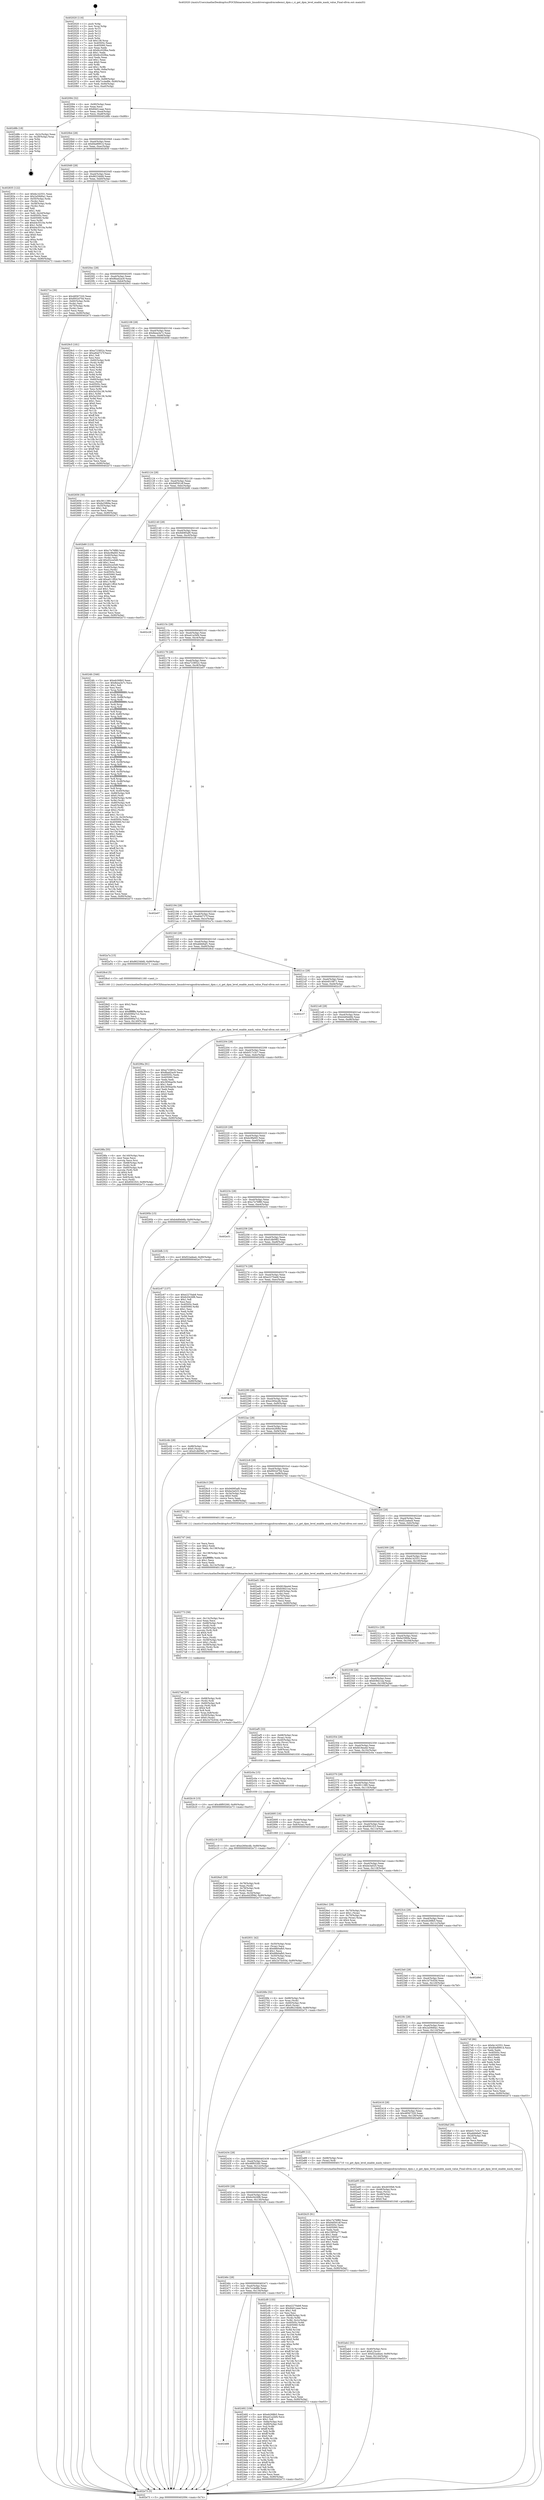digraph "0x402020" {
  label = "0x402020 (/mnt/c/Users/mathe/Desktop/tcc/POCII/binaries/extr_linuxdriversgpudrmradeonci_dpm.c_ci_get_dpm_level_enable_mask_value_Final-ollvm.out::main(0))"
  labelloc = "t"
  node[shape=record]

  Entry [label="",width=0.3,height=0.3,shape=circle,fillcolor=black,style=filled]
  "0x402094" [label="{
     0x402094 [32]\l
     | [instrs]\l
     &nbsp;&nbsp;0x402094 \<+6\>: mov -0x90(%rbp),%eax\l
     &nbsp;&nbsp;0x40209a \<+2\>: mov %eax,%ecx\l
     &nbsp;&nbsp;0x40209c \<+6\>: sub $0x84d1caae,%ecx\l
     &nbsp;&nbsp;0x4020a2 \<+6\>: mov %eax,-0xa4(%rbp)\l
     &nbsp;&nbsp;0x4020a8 \<+6\>: mov %ecx,-0xa8(%rbp)\l
     &nbsp;&nbsp;0x4020ae \<+6\>: je 0000000000402d8b \<main+0xd6b\>\l
  }"]
  "0x402d8b" [label="{
     0x402d8b [18]\l
     | [instrs]\l
     &nbsp;&nbsp;0x402d8b \<+3\>: mov -0x2c(%rbp),%eax\l
     &nbsp;&nbsp;0x402d8e \<+4\>: lea -0x28(%rbp),%rsp\l
     &nbsp;&nbsp;0x402d92 \<+1\>: pop %rbx\l
     &nbsp;&nbsp;0x402d93 \<+2\>: pop %r12\l
     &nbsp;&nbsp;0x402d95 \<+2\>: pop %r13\l
     &nbsp;&nbsp;0x402d97 \<+2\>: pop %r14\l
     &nbsp;&nbsp;0x402d99 \<+2\>: pop %r15\l
     &nbsp;&nbsp;0x402d9b \<+1\>: pop %rbp\l
     &nbsp;&nbsp;0x402d9c \<+1\>: ret\l
  }"]
  "0x4020b4" [label="{
     0x4020b4 [28]\l
     | [instrs]\l
     &nbsp;&nbsp;0x4020b4 \<+5\>: jmp 00000000004020b9 \<main+0x99\>\l
     &nbsp;&nbsp;0x4020b9 \<+6\>: mov -0xa4(%rbp),%eax\l
     &nbsp;&nbsp;0x4020bf \<+5\>: sub $0x84e89914,%eax\l
     &nbsp;&nbsp;0x4020c4 \<+6\>: mov %eax,-0xac(%rbp)\l
     &nbsp;&nbsp;0x4020ca \<+6\>: je 0000000000402835 \<main+0x815\>\l
  }"]
  Exit [label="",width=0.3,height=0.3,shape=circle,fillcolor=black,style=filled,peripheries=2]
  "0x402835" [label="{
     0x402835 [122]\l
     | [instrs]\l
     &nbsp;&nbsp;0x402835 \<+5\>: mov $0xfa142551,%eax\l
     &nbsp;&nbsp;0x40283a \<+5\>: mov $0x2a59d0a1,%ecx\l
     &nbsp;&nbsp;0x40283f \<+4\>: mov -0x50(%rbp),%rdx\l
     &nbsp;&nbsp;0x402843 \<+2\>: mov (%rdx),%esi\l
     &nbsp;&nbsp;0x402845 \<+4\>: mov -0x58(%rbp),%rdx\l
     &nbsp;&nbsp;0x402849 \<+2\>: cmp (%rdx),%esi\l
     &nbsp;&nbsp;0x40284b \<+4\>: setl %dil\l
     &nbsp;&nbsp;0x40284f \<+4\>: and $0x1,%dil\l
     &nbsp;&nbsp;0x402853 \<+4\>: mov %dil,-0x2d(%rbp)\l
     &nbsp;&nbsp;0x402857 \<+7\>: mov 0x40505c,%esi\l
     &nbsp;&nbsp;0x40285e \<+8\>: mov 0x405060,%r8d\l
     &nbsp;&nbsp;0x402866 \<+3\>: mov %esi,%r9d\l
     &nbsp;&nbsp;0x402869 \<+7\>: add $0xb4c5510a,%r9d\l
     &nbsp;&nbsp;0x402870 \<+4\>: sub $0x1,%r9d\l
     &nbsp;&nbsp;0x402874 \<+7\>: sub $0xb4c5510a,%r9d\l
     &nbsp;&nbsp;0x40287b \<+4\>: imul %r9d,%esi\l
     &nbsp;&nbsp;0x40287f \<+3\>: and $0x1,%esi\l
     &nbsp;&nbsp;0x402882 \<+3\>: cmp $0x0,%esi\l
     &nbsp;&nbsp;0x402885 \<+4\>: sete %dil\l
     &nbsp;&nbsp;0x402889 \<+4\>: cmp $0xa,%r8d\l
     &nbsp;&nbsp;0x40288d \<+4\>: setl %r10b\l
     &nbsp;&nbsp;0x402891 \<+3\>: mov %dil,%r11b\l
     &nbsp;&nbsp;0x402894 \<+3\>: and %r10b,%r11b\l
     &nbsp;&nbsp;0x402897 \<+3\>: xor %r10b,%dil\l
     &nbsp;&nbsp;0x40289a \<+3\>: or %dil,%r11b\l
     &nbsp;&nbsp;0x40289d \<+4\>: test $0x1,%r11b\l
     &nbsp;&nbsp;0x4028a1 \<+3\>: cmovne %ecx,%eax\l
     &nbsp;&nbsp;0x4028a4 \<+6\>: mov %eax,-0x90(%rbp)\l
     &nbsp;&nbsp;0x4028aa \<+5\>: jmp 0000000000402e73 \<main+0xe53\>\l
  }"]
  "0x4020d0" [label="{
     0x4020d0 [28]\l
     | [instrs]\l
     &nbsp;&nbsp;0x4020d0 \<+5\>: jmp 00000000004020d5 \<main+0xb5\>\l
     &nbsp;&nbsp;0x4020d5 \<+6\>: mov -0xa4(%rbp),%eax\l
     &nbsp;&nbsp;0x4020db \<+5\>: sub $0x86234bfd,%eax\l
     &nbsp;&nbsp;0x4020e0 \<+6\>: mov %eax,-0xb0(%rbp)\l
     &nbsp;&nbsp;0x4020e6 \<+6\>: je 000000000040271e \<main+0x6fe\>\l
  }"]
  "0x402c19" [label="{
     0x402c19 [15]\l
     | [instrs]\l
     &nbsp;&nbsp;0x402c19 \<+10\>: movl $0xe260ecdb,-0x90(%rbp)\l
     &nbsp;&nbsp;0x402c23 \<+5\>: jmp 0000000000402e73 \<main+0xe53\>\l
  }"]
  "0x40271e" [label="{
     0x40271e [36]\l
     | [instrs]\l
     &nbsp;&nbsp;0x40271e \<+5\>: mov $0x48567320,%eax\l
     &nbsp;&nbsp;0x402723 \<+5\>: mov $0xf002d70d,%ecx\l
     &nbsp;&nbsp;0x402728 \<+4\>: mov -0x60(%rbp),%rdx\l
     &nbsp;&nbsp;0x40272c \<+2\>: mov (%rdx),%esi\l
     &nbsp;&nbsp;0x40272e \<+4\>: mov -0x70(%rbp),%rdx\l
     &nbsp;&nbsp;0x402732 \<+2\>: cmp (%rdx),%esi\l
     &nbsp;&nbsp;0x402734 \<+3\>: cmovl %ecx,%eax\l
     &nbsp;&nbsp;0x402737 \<+6\>: mov %eax,-0x90(%rbp)\l
     &nbsp;&nbsp;0x40273d \<+5\>: jmp 0000000000402e73 \<main+0xe53\>\l
  }"]
  "0x4020ec" [label="{
     0x4020ec [28]\l
     | [instrs]\l
     &nbsp;&nbsp;0x4020ec \<+5\>: jmp 00000000004020f1 \<main+0xd1\>\l
     &nbsp;&nbsp;0x4020f1 \<+6\>: mov -0xa4(%rbp),%eax\l
     &nbsp;&nbsp;0x4020f7 \<+5\>: sub $0x8bad2ac9,%eax\l
     &nbsp;&nbsp;0x4020fc \<+6\>: mov %eax,-0xb4(%rbp)\l
     &nbsp;&nbsp;0x402102 \<+6\>: je 00000000004029c5 \<main+0x9a5\>\l
  }"]
  "0x402b16" [label="{
     0x402b16 [15]\l
     | [instrs]\l
     &nbsp;&nbsp;0x402b16 \<+10\>: movl $0x48f93260,-0x90(%rbp)\l
     &nbsp;&nbsp;0x402b20 \<+5\>: jmp 0000000000402e73 \<main+0xe53\>\l
  }"]
  "0x4029c5" [label="{
     0x4029c5 [181]\l
     | [instrs]\l
     &nbsp;&nbsp;0x4029c5 \<+5\>: mov $0xa723852c,%eax\l
     &nbsp;&nbsp;0x4029ca \<+5\>: mov $0xa84d727f,%ecx\l
     &nbsp;&nbsp;0x4029cf \<+2\>: mov $0x1,%dl\l
     &nbsp;&nbsp;0x4029d1 \<+2\>: xor %esi,%esi\l
     &nbsp;&nbsp;0x4029d3 \<+4\>: mov -0x60(%rbp),%rdi\l
     &nbsp;&nbsp;0x4029d7 \<+3\>: mov (%rdi),%r8d\l
     &nbsp;&nbsp;0x4029da \<+3\>: mov %esi,%r9d\l
     &nbsp;&nbsp;0x4029dd \<+3\>: sub %r8d,%r9d\l
     &nbsp;&nbsp;0x4029e0 \<+3\>: mov %esi,%r8d\l
     &nbsp;&nbsp;0x4029e3 \<+4\>: sub $0x1,%r8d\l
     &nbsp;&nbsp;0x4029e7 \<+3\>: add %r8d,%r9d\l
     &nbsp;&nbsp;0x4029ea \<+3\>: sub %r9d,%esi\l
     &nbsp;&nbsp;0x4029ed \<+4\>: mov -0x60(%rbp),%rdi\l
     &nbsp;&nbsp;0x4029f1 \<+2\>: mov %esi,(%rdi)\l
     &nbsp;&nbsp;0x4029f3 \<+7\>: mov 0x40505c,%esi\l
     &nbsp;&nbsp;0x4029fa \<+8\>: mov 0x405060,%r8d\l
     &nbsp;&nbsp;0x402a02 \<+3\>: mov %esi,%r9d\l
     &nbsp;&nbsp;0x402a05 \<+7\>: sub $0x5a32b136,%r9d\l
     &nbsp;&nbsp;0x402a0c \<+4\>: sub $0x1,%r9d\l
     &nbsp;&nbsp;0x402a10 \<+7\>: add $0x5a32b136,%r9d\l
     &nbsp;&nbsp;0x402a17 \<+4\>: imul %r9d,%esi\l
     &nbsp;&nbsp;0x402a1b \<+3\>: and $0x1,%esi\l
     &nbsp;&nbsp;0x402a1e \<+3\>: cmp $0x0,%esi\l
     &nbsp;&nbsp;0x402a21 \<+4\>: sete %r10b\l
     &nbsp;&nbsp;0x402a25 \<+4\>: cmp $0xa,%r8d\l
     &nbsp;&nbsp;0x402a29 \<+4\>: setl %r11b\l
     &nbsp;&nbsp;0x402a2d \<+3\>: mov %r10b,%bl\l
     &nbsp;&nbsp;0x402a30 \<+3\>: xor $0xff,%bl\l
     &nbsp;&nbsp;0x402a33 \<+3\>: mov %r11b,%r14b\l
     &nbsp;&nbsp;0x402a36 \<+4\>: xor $0xff,%r14b\l
     &nbsp;&nbsp;0x402a3a \<+3\>: xor $0x0,%dl\l
     &nbsp;&nbsp;0x402a3d \<+3\>: mov %bl,%r15b\l
     &nbsp;&nbsp;0x402a40 \<+4\>: and $0x0,%r15b\l
     &nbsp;&nbsp;0x402a44 \<+3\>: and %dl,%r10b\l
     &nbsp;&nbsp;0x402a47 \<+3\>: mov %r14b,%r12b\l
     &nbsp;&nbsp;0x402a4a \<+4\>: and $0x0,%r12b\l
     &nbsp;&nbsp;0x402a4e \<+3\>: and %dl,%r11b\l
     &nbsp;&nbsp;0x402a51 \<+3\>: or %r10b,%r15b\l
     &nbsp;&nbsp;0x402a54 \<+3\>: or %r11b,%r12b\l
     &nbsp;&nbsp;0x402a57 \<+3\>: xor %r12b,%r15b\l
     &nbsp;&nbsp;0x402a5a \<+3\>: or %r14b,%bl\l
     &nbsp;&nbsp;0x402a5d \<+3\>: xor $0xff,%bl\l
     &nbsp;&nbsp;0x402a60 \<+3\>: or $0x0,%dl\l
     &nbsp;&nbsp;0x402a63 \<+2\>: and %dl,%bl\l
     &nbsp;&nbsp;0x402a65 \<+3\>: or %bl,%r15b\l
     &nbsp;&nbsp;0x402a68 \<+4\>: test $0x1,%r15b\l
     &nbsp;&nbsp;0x402a6c \<+3\>: cmovne %ecx,%eax\l
     &nbsp;&nbsp;0x402a6f \<+6\>: mov %eax,-0x90(%rbp)\l
     &nbsp;&nbsp;0x402a75 \<+5\>: jmp 0000000000402e73 \<main+0xe53\>\l
  }"]
  "0x402108" [label="{
     0x402108 [28]\l
     | [instrs]\l
     &nbsp;&nbsp;0x402108 \<+5\>: jmp 000000000040210d \<main+0xed\>\l
     &nbsp;&nbsp;0x40210d \<+6\>: mov -0xa4(%rbp),%eax\l
     &nbsp;&nbsp;0x402113 \<+5\>: sub $0x8eea3e7c,%eax\l
     &nbsp;&nbsp;0x402118 \<+6\>: mov %eax,-0xb8(%rbp)\l
     &nbsp;&nbsp;0x40211e \<+6\>: je 0000000000402656 \<main+0x636\>\l
  }"]
  "0x402ab2" [label="{
     0x402ab2 [31]\l
     | [instrs]\l
     &nbsp;&nbsp;0x402ab2 \<+4\>: mov -0x40(%rbp),%rcx\l
     &nbsp;&nbsp;0x402ab6 \<+6\>: movl $0x0,(%rcx)\l
     &nbsp;&nbsp;0x402abc \<+10\>: movl $0xf22adea4,-0x90(%rbp)\l
     &nbsp;&nbsp;0x402ac6 \<+6\>: mov %eax,-0x144(%rbp)\l
     &nbsp;&nbsp;0x402acc \<+5\>: jmp 0000000000402e73 \<main+0xe53\>\l
  }"]
  "0x402656" [label="{
     0x402656 [30]\l
     | [instrs]\l
     &nbsp;&nbsp;0x402656 \<+5\>: mov $0x3911380,%eax\l
     &nbsp;&nbsp;0x40265b \<+5\>: mov $0xfa25f69a,%ecx\l
     &nbsp;&nbsp;0x402660 \<+3\>: mov -0x35(%rbp),%dl\l
     &nbsp;&nbsp;0x402663 \<+3\>: test $0x1,%dl\l
     &nbsp;&nbsp;0x402666 \<+3\>: cmovne %ecx,%eax\l
     &nbsp;&nbsp;0x402669 \<+6\>: mov %eax,-0x90(%rbp)\l
     &nbsp;&nbsp;0x40266f \<+5\>: jmp 0000000000402e73 \<main+0xe53\>\l
  }"]
  "0x402124" [label="{
     0x402124 [28]\l
     | [instrs]\l
     &nbsp;&nbsp;0x402124 \<+5\>: jmp 0000000000402129 \<main+0x109\>\l
     &nbsp;&nbsp;0x402129 \<+6\>: mov -0xa4(%rbp),%eax\l
     &nbsp;&nbsp;0x40212f \<+5\>: sub $0x94f591df,%eax\l
     &nbsp;&nbsp;0x402134 \<+6\>: mov %eax,-0xbc(%rbp)\l
     &nbsp;&nbsp;0x40213a \<+6\>: je 0000000000402b80 \<main+0xb60\>\l
  }"]
  "0x402a95" [label="{
     0x402a95 [29]\l
     | [instrs]\l
     &nbsp;&nbsp;0x402a95 \<+10\>: movabs $0x4030b6,%rdi\l
     &nbsp;&nbsp;0x402a9f \<+4\>: mov -0x48(%rbp),%rcx\l
     &nbsp;&nbsp;0x402aa3 \<+2\>: mov %eax,(%rcx)\l
     &nbsp;&nbsp;0x402aa5 \<+4\>: mov -0x48(%rbp),%rcx\l
     &nbsp;&nbsp;0x402aa9 \<+2\>: mov (%rcx),%esi\l
     &nbsp;&nbsp;0x402aab \<+2\>: mov $0x0,%al\l
     &nbsp;&nbsp;0x402aad \<+5\>: call 0000000000401040 \<printf@plt\>\l
     | [calls]\l
     &nbsp;&nbsp;0x401040 \{1\} (unknown)\l
  }"]
  "0x402b80" [label="{
     0x402b80 [123]\l
     | [instrs]\l
     &nbsp;&nbsp;0x402b80 \<+5\>: mov $0xc7e76f80,%eax\l
     &nbsp;&nbsp;0x402b85 \<+5\>: mov $0xbc9faf45,%ecx\l
     &nbsp;&nbsp;0x402b8a \<+4\>: mov -0x40(%rbp),%rdx\l
     &nbsp;&nbsp;0x402b8e \<+2\>: mov (%rdx),%esi\l
     &nbsp;&nbsp;0x402b90 \<+6\>: add $0xd3cce5d0,%esi\l
     &nbsp;&nbsp;0x402b96 \<+3\>: add $0x1,%esi\l
     &nbsp;&nbsp;0x402b99 \<+6\>: sub $0xd3cce5d0,%esi\l
     &nbsp;&nbsp;0x402b9f \<+4\>: mov -0x40(%rbp),%rdx\l
     &nbsp;&nbsp;0x402ba3 \<+2\>: mov %esi,(%rdx)\l
     &nbsp;&nbsp;0x402ba5 \<+7\>: mov 0x40505c,%esi\l
     &nbsp;&nbsp;0x402bac \<+7\>: mov 0x405060,%edi\l
     &nbsp;&nbsp;0x402bb3 \<+3\>: mov %esi,%r8d\l
     &nbsp;&nbsp;0x402bb6 \<+7\>: add $0xa611ff2d,%r8d\l
     &nbsp;&nbsp;0x402bbd \<+4\>: sub $0x1,%r8d\l
     &nbsp;&nbsp;0x402bc1 \<+7\>: sub $0xa611ff2d,%r8d\l
     &nbsp;&nbsp;0x402bc8 \<+4\>: imul %r8d,%esi\l
     &nbsp;&nbsp;0x402bcc \<+3\>: and $0x1,%esi\l
     &nbsp;&nbsp;0x402bcf \<+3\>: cmp $0x0,%esi\l
     &nbsp;&nbsp;0x402bd2 \<+4\>: sete %r9b\l
     &nbsp;&nbsp;0x402bd6 \<+3\>: cmp $0xa,%edi\l
     &nbsp;&nbsp;0x402bd9 \<+4\>: setl %r10b\l
     &nbsp;&nbsp;0x402bdd \<+3\>: mov %r9b,%r11b\l
     &nbsp;&nbsp;0x402be0 \<+3\>: and %r10b,%r11b\l
     &nbsp;&nbsp;0x402be3 \<+3\>: xor %r10b,%r9b\l
     &nbsp;&nbsp;0x402be6 \<+3\>: or %r9b,%r11b\l
     &nbsp;&nbsp;0x402be9 \<+4\>: test $0x1,%r11b\l
     &nbsp;&nbsp;0x402bed \<+3\>: cmovne %ecx,%eax\l
     &nbsp;&nbsp;0x402bf0 \<+6\>: mov %eax,-0x90(%rbp)\l
     &nbsp;&nbsp;0x402bf6 \<+5\>: jmp 0000000000402e73 \<main+0xe53\>\l
  }"]
  "0x402140" [label="{
     0x402140 [28]\l
     | [instrs]\l
     &nbsp;&nbsp;0x402140 \<+5\>: jmp 0000000000402145 \<main+0x125\>\l
     &nbsp;&nbsp;0x402145 \<+6\>: mov -0xa4(%rbp),%eax\l
     &nbsp;&nbsp;0x40214b \<+5\>: sub $0x9d085af0,%eax\l
     &nbsp;&nbsp;0x402150 \<+6\>: mov %eax,-0xc0(%rbp)\l
     &nbsp;&nbsp;0x402156 \<+6\>: je 0000000000402c28 \<main+0xc08\>\l
  }"]
  "0x4028fa" [label="{
     0x4028fa [55]\l
     | [instrs]\l
     &nbsp;&nbsp;0x4028fa \<+6\>: mov -0x140(%rbp),%ecx\l
     &nbsp;&nbsp;0x402900 \<+3\>: imul %eax,%ecx\l
     &nbsp;&nbsp;0x402903 \<+3\>: movslq %ecx,%rsi\l
     &nbsp;&nbsp;0x402906 \<+4\>: mov -0x68(%rbp),%rdi\l
     &nbsp;&nbsp;0x40290a \<+3\>: mov (%rdi),%rdi\l
     &nbsp;&nbsp;0x40290d \<+4\>: mov -0x60(%rbp),%r8\l
     &nbsp;&nbsp;0x402911 \<+3\>: movslq (%r8),%r8\l
     &nbsp;&nbsp;0x402914 \<+4\>: shl $0x4,%r8\l
     &nbsp;&nbsp;0x402918 \<+3\>: add %r8,%rdi\l
     &nbsp;&nbsp;0x40291b \<+4\>: mov 0x8(%rdi),%rdi\l
     &nbsp;&nbsp;0x40291f \<+3\>: mov %rsi,(%rdi)\l
     &nbsp;&nbsp;0x402922 \<+10\>: movl $0x8561f23,-0x90(%rbp)\l
     &nbsp;&nbsp;0x40292c \<+5\>: jmp 0000000000402e73 \<main+0xe53\>\l
  }"]
  "0x402c28" [label="{
     0x402c28\l
  }", style=dashed]
  "0x40215c" [label="{
     0x40215c [28]\l
     | [instrs]\l
     &nbsp;&nbsp;0x40215c \<+5\>: jmp 0000000000402161 \<main+0x141\>\l
     &nbsp;&nbsp;0x402161 \<+6\>: mov -0xa4(%rbp),%eax\l
     &nbsp;&nbsp;0x402167 \<+5\>: sub $0xa41a2bf4,%eax\l
     &nbsp;&nbsp;0x40216c \<+6\>: mov %eax,-0xc4(%rbp)\l
     &nbsp;&nbsp;0x402172 \<+6\>: je 00000000004024fc \<main+0x4dc\>\l
  }"]
  "0x4028d2" [label="{
     0x4028d2 [40]\l
     | [instrs]\l
     &nbsp;&nbsp;0x4028d2 \<+5\>: mov $0x2,%ecx\l
     &nbsp;&nbsp;0x4028d7 \<+1\>: cltd\l
     &nbsp;&nbsp;0x4028d8 \<+2\>: idiv %ecx\l
     &nbsp;&nbsp;0x4028da \<+6\>: imul $0xfffffffe,%edx,%ecx\l
     &nbsp;&nbsp;0x4028e0 \<+6\>: sub $0x6090a7c2,%ecx\l
     &nbsp;&nbsp;0x4028e6 \<+3\>: add $0x1,%ecx\l
     &nbsp;&nbsp;0x4028e9 \<+6\>: add $0x6090a7c2,%ecx\l
     &nbsp;&nbsp;0x4028ef \<+6\>: mov %ecx,-0x140(%rbp)\l
     &nbsp;&nbsp;0x4028f5 \<+5\>: call 0000000000401160 \<next_i\>\l
     | [calls]\l
     &nbsp;&nbsp;0x401160 \{1\} (/mnt/c/Users/mathe/Desktop/tcc/POCII/binaries/extr_linuxdriversgpudrmradeonci_dpm.c_ci_get_dpm_level_enable_mask_value_Final-ollvm.out::next_i)\l
  }"]
  "0x4024fc" [label="{
     0x4024fc [346]\l
     | [instrs]\l
     &nbsp;&nbsp;0x4024fc \<+5\>: mov $0xeb268b5,%eax\l
     &nbsp;&nbsp;0x402501 \<+5\>: mov $0x8eea3e7c,%ecx\l
     &nbsp;&nbsp;0x402506 \<+2\>: mov $0x1,%dl\l
     &nbsp;&nbsp;0x402508 \<+2\>: xor %esi,%esi\l
     &nbsp;&nbsp;0x40250a \<+3\>: mov %rsp,%rdi\l
     &nbsp;&nbsp;0x40250d \<+4\>: add $0xfffffffffffffff0,%rdi\l
     &nbsp;&nbsp;0x402511 \<+3\>: mov %rdi,%rsp\l
     &nbsp;&nbsp;0x402514 \<+7\>: mov %rdi,-0x88(%rbp)\l
     &nbsp;&nbsp;0x40251b \<+3\>: mov %rsp,%rdi\l
     &nbsp;&nbsp;0x40251e \<+4\>: add $0xfffffffffffffff0,%rdi\l
     &nbsp;&nbsp;0x402522 \<+3\>: mov %rdi,%rsp\l
     &nbsp;&nbsp;0x402525 \<+3\>: mov %rsp,%r8\l
     &nbsp;&nbsp;0x402528 \<+4\>: add $0xfffffffffffffff0,%r8\l
     &nbsp;&nbsp;0x40252c \<+3\>: mov %r8,%rsp\l
     &nbsp;&nbsp;0x40252f \<+4\>: mov %r8,-0x80(%rbp)\l
     &nbsp;&nbsp;0x402533 \<+3\>: mov %rsp,%r8\l
     &nbsp;&nbsp;0x402536 \<+4\>: add $0xfffffffffffffff0,%r8\l
     &nbsp;&nbsp;0x40253a \<+3\>: mov %r8,%rsp\l
     &nbsp;&nbsp;0x40253d \<+4\>: mov %r8,-0x78(%rbp)\l
     &nbsp;&nbsp;0x402541 \<+3\>: mov %rsp,%r8\l
     &nbsp;&nbsp;0x402544 \<+4\>: add $0xfffffffffffffff0,%r8\l
     &nbsp;&nbsp;0x402548 \<+3\>: mov %r8,%rsp\l
     &nbsp;&nbsp;0x40254b \<+4\>: mov %r8,-0x70(%rbp)\l
     &nbsp;&nbsp;0x40254f \<+3\>: mov %rsp,%r8\l
     &nbsp;&nbsp;0x402552 \<+4\>: add $0xfffffffffffffff0,%r8\l
     &nbsp;&nbsp;0x402556 \<+3\>: mov %r8,%rsp\l
     &nbsp;&nbsp;0x402559 \<+4\>: mov %r8,-0x68(%rbp)\l
     &nbsp;&nbsp;0x40255d \<+3\>: mov %rsp,%r8\l
     &nbsp;&nbsp;0x402560 \<+4\>: add $0xfffffffffffffff0,%r8\l
     &nbsp;&nbsp;0x402564 \<+3\>: mov %r8,%rsp\l
     &nbsp;&nbsp;0x402567 \<+4\>: mov %r8,-0x60(%rbp)\l
     &nbsp;&nbsp;0x40256b \<+3\>: mov %rsp,%r8\l
     &nbsp;&nbsp;0x40256e \<+4\>: add $0xfffffffffffffff0,%r8\l
     &nbsp;&nbsp;0x402572 \<+3\>: mov %r8,%rsp\l
     &nbsp;&nbsp;0x402575 \<+4\>: mov %r8,-0x58(%rbp)\l
     &nbsp;&nbsp;0x402579 \<+3\>: mov %rsp,%r8\l
     &nbsp;&nbsp;0x40257c \<+4\>: add $0xfffffffffffffff0,%r8\l
     &nbsp;&nbsp;0x402580 \<+3\>: mov %r8,%rsp\l
     &nbsp;&nbsp;0x402583 \<+4\>: mov %r8,-0x50(%rbp)\l
     &nbsp;&nbsp;0x402587 \<+3\>: mov %rsp,%r8\l
     &nbsp;&nbsp;0x40258a \<+4\>: add $0xfffffffffffffff0,%r8\l
     &nbsp;&nbsp;0x40258e \<+3\>: mov %r8,%rsp\l
     &nbsp;&nbsp;0x402591 \<+4\>: mov %r8,-0x48(%rbp)\l
     &nbsp;&nbsp;0x402595 \<+3\>: mov %rsp,%r8\l
     &nbsp;&nbsp;0x402598 \<+4\>: add $0xfffffffffffffff0,%r8\l
     &nbsp;&nbsp;0x40259c \<+3\>: mov %r8,%rsp\l
     &nbsp;&nbsp;0x40259f \<+4\>: mov %r8,-0x40(%rbp)\l
     &nbsp;&nbsp;0x4025a3 \<+7\>: mov -0x88(%rbp),%r8\l
     &nbsp;&nbsp;0x4025aa \<+7\>: movl $0x0,(%r8)\l
     &nbsp;&nbsp;0x4025b1 \<+7\>: mov -0x94(%rbp),%r9d\l
     &nbsp;&nbsp;0x4025b8 \<+3\>: mov %r9d,(%rdi)\l
     &nbsp;&nbsp;0x4025bb \<+4\>: mov -0x80(%rbp),%r8\l
     &nbsp;&nbsp;0x4025bf \<+7\>: mov -0xa0(%rbp),%r10\l
     &nbsp;&nbsp;0x4025c6 \<+3\>: mov %r10,(%r8)\l
     &nbsp;&nbsp;0x4025c9 \<+3\>: cmpl $0x2,(%rdi)\l
     &nbsp;&nbsp;0x4025cc \<+4\>: setne %r11b\l
     &nbsp;&nbsp;0x4025d0 \<+4\>: and $0x1,%r11b\l
     &nbsp;&nbsp;0x4025d4 \<+4\>: mov %r11b,-0x35(%rbp)\l
     &nbsp;&nbsp;0x4025d8 \<+7\>: mov 0x40505c,%ebx\l
     &nbsp;&nbsp;0x4025df \<+8\>: mov 0x405060,%r14d\l
     &nbsp;&nbsp;0x4025e7 \<+3\>: sub $0x1,%esi\l
     &nbsp;&nbsp;0x4025ea \<+3\>: mov %ebx,%r15d\l
     &nbsp;&nbsp;0x4025ed \<+3\>: add %esi,%r15d\l
     &nbsp;&nbsp;0x4025f0 \<+4\>: imul %r15d,%ebx\l
     &nbsp;&nbsp;0x4025f4 \<+3\>: and $0x1,%ebx\l
     &nbsp;&nbsp;0x4025f7 \<+3\>: cmp $0x0,%ebx\l
     &nbsp;&nbsp;0x4025fa \<+4\>: sete %r11b\l
     &nbsp;&nbsp;0x4025fe \<+4\>: cmp $0xa,%r14d\l
     &nbsp;&nbsp;0x402602 \<+4\>: setl %r12b\l
     &nbsp;&nbsp;0x402606 \<+3\>: mov %r11b,%r13b\l
     &nbsp;&nbsp;0x402609 \<+4\>: xor $0xff,%r13b\l
     &nbsp;&nbsp;0x40260d \<+3\>: mov %r12b,%sil\l
     &nbsp;&nbsp;0x402610 \<+4\>: xor $0xff,%sil\l
     &nbsp;&nbsp;0x402614 \<+3\>: xor $0x0,%dl\l
     &nbsp;&nbsp;0x402617 \<+3\>: mov %r13b,%dil\l
     &nbsp;&nbsp;0x40261a \<+4\>: and $0x0,%dil\l
     &nbsp;&nbsp;0x40261e \<+3\>: and %dl,%r11b\l
     &nbsp;&nbsp;0x402621 \<+3\>: mov %sil,%r8b\l
     &nbsp;&nbsp;0x402624 \<+4\>: and $0x0,%r8b\l
     &nbsp;&nbsp;0x402628 \<+3\>: and %dl,%r12b\l
     &nbsp;&nbsp;0x40262b \<+3\>: or %r11b,%dil\l
     &nbsp;&nbsp;0x40262e \<+3\>: or %r12b,%r8b\l
     &nbsp;&nbsp;0x402631 \<+3\>: xor %r8b,%dil\l
     &nbsp;&nbsp;0x402634 \<+3\>: or %sil,%r13b\l
     &nbsp;&nbsp;0x402637 \<+4\>: xor $0xff,%r13b\l
     &nbsp;&nbsp;0x40263b \<+3\>: or $0x0,%dl\l
     &nbsp;&nbsp;0x40263e \<+3\>: and %dl,%r13b\l
     &nbsp;&nbsp;0x402641 \<+3\>: or %r13b,%dil\l
     &nbsp;&nbsp;0x402644 \<+4\>: test $0x1,%dil\l
     &nbsp;&nbsp;0x402648 \<+3\>: cmovne %ecx,%eax\l
     &nbsp;&nbsp;0x40264b \<+6\>: mov %eax,-0x90(%rbp)\l
     &nbsp;&nbsp;0x402651 \<+5\>: jmp 0000000000402e73 \<main+0xe53\>\l
  }"]
  "0x402178" [label="{
     0x402178 [28]\l
     | [instrs]\l
     &nbsp;&nbsp;0x402178 \<+5\>: jmp 000000000040217d \<main+0x15d\>\l
     &nbsp;&nbsp;0x40217d \<+6\>: mov -0xa4(%rbp),%eax\l
     &nbsp;&nbsp;0x402183 \<+5\>: sub $0xa723852c,%eax\l
     &nbsp;&nbsp;0x402188 \<+6\>: mov %eax,-0xc8(%rbp)\l
     &nbsp;&nbsp;0x40218e \<+6\>: je 0000000000402e07 \<main+0xde7\>\l
  }"]
  "0x4027ad" [label="{
     0x4027ad [50]\l
     | [instrs]\l
     &nbsp;&nbsp;0x4027ad \<+4\>: mov -0x68(%rbp),%rdi\l
     &nbsp;&nbsp;0x4027b1 \<+3\>: mov (%rdi),%rdi\l
     &nbsp;&nbsp;0x4027b4 \<+4\>: mov -0x60(%rbp),%r8\l
     &nbsp;&nbsp;0x4027b8 \<+3\>: movslq (%r8),%r8\l
     &nbsp;&nbsp;0x4027bb \<+4\>: shl $0x4,%r8\l
     &nbsp;&nbsp;0x4027bf \<+3\>: add %r8,%rdi\l
     &nbsp;&nbsp;0x4027c2 \<+4\>: mov %rax,0x8(%rdi)\l
     &nbsp;&nbsp;0x4027c6 \<+4\>: mov -0x50(%rbp),%rax\l
     &nbsp;&nbsp;0x4027ca \<+6\>: movl $0x0,(%rax)\l
     &nbsp;&nbsp;0x4027d0 \<+10\>: movl $0x1b75c03d,-0x90(%rbp)\l
     &nbsp;&nbsp;0x4027da \<+5\>: jmp 0000000000402e73 \<main+0xe53\>\l
  }"]
  "0x402e07" [label="{
     0x402e07\l
  }", style=dashed]
  "0x402194" [label="{
     0x402194 [28]\l
     | [instrs]\l
     &nbsp;&nbsp;0x402194 \<+5\>: jmp 0000000000402199 \<main+0x179\>\l
     &nbsp;&nbsp;0x402199 \<+6\>: mov -0xa4(%rbp),%eax\l
     &nbsp;&nbsp;0x40219f \<+5\>: sub $0xa84d727f,%eax\l
     &nbsp;&nbsp;0x4021a4 \<+6\>: mov %eax,-0xcc(%rbp)\l
     &nbsp;&nbsp;0x4021aa \<+6\>: je 0000000000402a7a \<main+0xa5a\>\l
  }"]
  "0x402773" [label="{
     0x402773 [58]\l
     | [instrs]\l
     &nbsp;&nbsp;0x402773 \<+6\>: mov -0x13c(%rbp),%ecx\l
     &nbsp;&nbsp;0x402779 \<+3\>: imul %eax,%ecx\l
     &nbsp;&nbsp;0x40277c \<+4\>: mov -0x68(%rbp),%rdi\l
     &nbsp;&nbsp;0x402780 \<+3\>: mov (%rdi),%rdi\l
     &nbsp;&nbsp;0x402783 \<+4\>: mov -0x60(%rbp),%r8\l
     &nbsp;&nbsp;0x402787 \<+3\>: movslq (%r8),%r8\l
     &nbsp;&nbsp;0x40278a \<+4\>: shl $0x4,%r8\l
     &nbsp;&nbsp;0x40278e \<+3\>: add %r8,%rdi\l
     &nbsp;&nbsp;0x402791 \<+2\>: mov %ecx,(%rdi)\l
     &nbsp;&nbsp;0x402793 \<+4\>: mov -0x58(%rbp),%rdi\l
     &nbsp;&nbsp;0x402797 \<+6\>: movl $0x1,(%rdi)\l
     &nbsp;&nbsp;0x40279d \<+4\>: mov -0x58(%rbp),%rdi\l
     &nbsp;&nbsp;0x4027a1 \<+3\>: movslq (%rdi),%rdi\l
     &nbsp;&nbsp;0x4027a4 \<+4\>: shl $0x3,%rdi\l
     &nbsp;&nbsp;0x4027a8 \<+5\>: call 0000000000401050 \<malloc@plt\>\l
     | [calls]\l
     &nbsp;&nbsp;0x401050 \{1\} (unknown)\l
  }"]
  "0x402a7a" [label="{
     0x402a7a [15]\l
     | [instrs]\l
     &nbsp;&nbsp;0x402a7a \<+10\>: movl $0x86234bfd,-0x90(%rbp)\l
     &nbsp;&nbsp;0x402a84 \<+5\>: jmp 0000000000402e73 \<main+0xe53\>\l
  }"]
  "0x4021b0" [label="{
     0x4021b0 [28]\l
     | [instrs]\l
     &nbsp;&nbsp;0x4021b0 \<+5\>: jmp 00000000004021b5 \<main+0x195\>\l
     &nbsp;&nbsp;0x4021b5 \<+6\>: mov -0xa4(%rbp),%eax\l
     &nbsp;&nbsp;0x4021bb \<+5\>: sub $0xabbb6af1,%eax\l
     &nbsp;&nbsp;0x4021c0 \<+6\>: mov %eax,-0xd0(%rbp)\l
     &nbsp;&nbsp;0x4021c6 \<+6\>: je 00000000004028cd \<main+0x8ad\>\l
  }"]
  "0x402747" [label="{
     0x402747 [44]\l
     | [instrs]\l
     &nbsp;&nbsp;0x402747 \<+2\>: xor %ecx,%ecx\l
     &nbsp;&nbsp;0x402749 \<+5\>: mov $0x2,%edx\l
     &nbsp;&nbsp;0x40274e \<+6\>: mov %edx,-0x138(%rbp)\l
     &nbsp;&nbsp;0x402754 \<+1\>: cltd\l
     &nbsp;&nbsp;0x402755 \<+6\>: mov -0x138(%rbp),%esi\l
     &nbsp;&nbsp;0x40275b \<+2\>: idiv %esi\l
     &nbsp;&nbsp;0x40275d \<+6\>: imul $0xfffffffe,%edx,%edx\l
     &nbsp;&nbsp;0x402763 \<+3\>: sub $0x1,%ecx\l
     &nbsp;&nbsp;0x402766 \<+2\>: sub %ecx,%edx\l
     &nbsp;&nbsp;0x402768 \<+6\>: mov %edx,-0x13c(%rbp)\l
     &nbsp;&nbsp;0x40276e \<+5\>: call 0000000000401160 \<next_i\>\l
     | [calls]\l
     &nbsp;&nbsp;0x401160 \{1\} (/mnt/c/Users/mathe/Desktop/tcc/POCII/binaries/extr_linuxdriversgpudrmradeonci_dpm.c_ci_get_dpm_level_enable_mask_value_Final-ollvm.out::next_i)\l
  }"]
  "0x4028cd" [label="{
     0x4028cd [5]\l
     | [instrs]\l
     &nbsp;&nbsp;0x4028cd \<+5\>: call 0000000000401160 \<next_i\>\l
     | [calls]\l
     &nbsp;&nbsp;0x401160 \{1\} (/mnt/c/Users/mathe/Desktop/tcc/POCII/binaries/extr_linuxdriversgpudrmradeonci_dpm.c_ci_get_dpm_level_enable_mask_value_Final-ollvm.out::next_i)\l
  }"]
  "0x4021cc" [label="{
     0x4021cc [28]\l
     | [instrs]\l
     &nbsp;&nbsp;0x4021cc \<+5\>: jmp 00000000004021d1 \<main+0x1b1\>\l
     &nbsp;&nbsp;0x4021d1 \<+6\>: mov -0xa4(%rbp),%eax\l
     &nbsp;&nbsp;0x4021d7 \<+5\>: sub $0xb4010871,%eax\l
     &nbsp;&nbsp;0x4021dc \<+6\>: mov %eax,-0xd4(%rbp)\l
     &nbsp;&nbsp;0x4021e2 \<+6\>: je 0000000000402c37 \<main+0xc17\>\l
  }"]
  "0x4026fe" [label="{
     0x4026fe [32]\l
     | [instrs]\l
     &nbsp;&nbsp;0x4026fe \<+4\>: mov -0x68(%rbp),%rdi\l
     &nbsp;&nbsp;0x402702 \<+3\>: mov %rax,(%rdi)\l
     &nbsp;&nbsp;0x402705 \<+4\>: mov -0x60(%rbp),%rax\l
     &nbsp;&nbsp;0x402709 \<+6\>: movl $0x0,(%rax)\l
     &nbsp;&nbsp;0x40270f \<+10\>: movl $0x86234bfd,-0x90(%rbp)\l
     &nbsp;&nbsp;0x402719 \<+5\>: jmp 0000000000402e73 \<main+0xe53\>\l
  }"]
  "0x402c37" [label="{
     0x402c37\l
  }", style=dashed]
  "0x4021e8" [label="{
     0x4021e8 [28]\l
     | [instrs]\l
     &nbsp;&nbsp;0x4021e8 \<+5\>: jmp 00000000004021ed \<main+0x1cd\>\l
     &nbsp;&nbsp;0x4021ed \<+6\>: mov -0xa4(%rbp),%eax\l
     &nbsp;&nbsp;0x4021f3 \<+5\>: sub $0xb4d0eb6b,%eax\l
     &nbsp;&nbsp;0x4021f8 \<+6\>: mov %eax,-0xd8(%rbp)\l
     &nbsp;&nbsp;0x4021fe \<+6\>: je 000000000040296a \<main+0x94a\>\l
  }"]
  "0x4026a5" [label="{
     0x4026a5 [30]\l
     | [instrs]\l
     &nbsp;&nbsp;0x4026a5 \<+4\>: mov -0x78(%rbp),%rdi\l
     &nbsp;&nbsp;0x4026a9 \<+2\>: mov %eax,(%rdi)\l
     &nbsp;&nbsp;0x4026ab \<+4\>: mov -0x78(%rbp),%rdi\l
     &nbsp;&nbsp;0x4026af \<+2\>: mov (%rdi),%eax\l
     &nbsp;&nbsp;0x4026b1 \<+3\>: mov %eax,-0x34(%rbp)\l
     &nbsp;&nbsp;0x4026b4 \<+10\>: movl $0xe442f08d,-0x90(%rbp)\l
     &nbsp;&nbsp;0x4026be \<+5\>: jmp 0000000000402e73 \<main+0xe53\>\l
  }"]
  "0x40296a" [label="{
     0x40296a [91]\l
     | [instrs]\l
     &nbsp;&nbsp;0x40296a \<+5\>: mov $0xa723852c,%eax\l
     &nbsp;&nbsp;0x40296f \<+5\>: mov $0x8bad2ac9,%ecx\l
     &nbsp;&nbsp;0x402974 \<+7\>: mov 0x40505c,%edx\l
     &nbsp;&nbsp;0x40297b \<+7\>: mov 0x405060,%esi\l
     &nbsp;&nbsp;0x402982 \<+2\>: mov %edx,%edi\l
     &nbsp;&nbsp;0x402984 \<+6\>: sub $0x3656ae5b,%edi\l
     &nbsp;&nbsp;0x40298a \<+3\>: sub $0x1,%edi\l
     &nbsp;&nbsp;0x40298d \<+6\>: add $0x3656ae5b,%edi\l
     &nbsp;&nbsp;0x402993 \<+3\>: imul %edi,%edx\l
     &nbsp;&nbsp;0x402996 \<+3\>: and $0x1,%edx\l
     &nbsp;&nbsp;0x402999 \<+3\>: cmp $0x0,%edx\l
     &nbsp;&nbsp;0x40299c \<+4\>: sete %r8b\l
     &nbsp;&nbsp;0x4029a0 \<+3\>: cmp $0xa,%esi\l
     &nbsp;&nbsp;0x4029a3 \<+4\>: setl %r9b\l
     &nbsp;&nbsp;0x4029a7 \<+3\>: mov %r8b,%r10b\l
     &nbsp;&nbsp;0x4029aa \<+3\>: and %r9b,%r10b\l
     &nbsp;&nbsp;0x4029ad \<+3\>: xor %r9b,%r8b\l
     &nbsp;&nbsp;0x4029b0 \<+3\>: or %r8b,%r10b\l
     &nbsp;&nbsp;0x4029b3 \<+4\>: test $0x1,%r10b\l
     &nbsp;&nbsp;0x4029b7 \<+3\>: cmovne %ecx,%eax\l
     &nbsp;&nbsp;0x4029ba \<+6\>: mov %eax,-0x90(%rbp)\l
     &nbsp;&nbsp;0x4029c0 \<+5\>: jmp 0000000000402e73 \<main+0xe53\>\l
  }"]
  "0x402204" [label="{
     0x402204 [28]\l
     | [instrs]\l
     &nbsp;&nbsp;0x402204 \<+5\>: jmp 0000000000402209 \<main+0x1e9\>\l
     &nbsp;&nbsp;0x402209 \<+6\>: mov -0xa4(%rbp),%eax\l
     &nbsp;&nbsp;0x40220f \<+5\>: sub $0xb517c3c7,%eax\l
     &nbsp;&nbsp;0x402214 \<+6\>: mov %eax,-0xdc(%rbp)\l
     &nbsp;&nbsp;0x40221a \<+6\>: je 000000000040295b \<main+0x93b\>\l
  }"]
  "0x402020" [label="{
     0x402020 [116]\l
     | [instrs]\l
     &nbsp;&nbsp;0x402020 \<+1\>: push %rbp\l
     &nbsp;&nbsp;0x402021 \<+3\>: mov %rsp,%rbp\l
     &nbsp;&nbsp;0x402024 \<+2\>: push %r15\l
     &nbsp;&nbsp;0x402026 \<+2\>: push %r14\l
     &nbsp;&nbsp;0x402028 \<+2\>: push %r13\l
     &nbsp;&nbsp;0x40202a \<+2\>: push %r12\l
     &nbsp;&nbsp;0x40202c \<+1\>: push %rbx\l
     &nbsp;&nbsp;0x40202d \<+7\>: sub $0x138,%rsp\l
     &nbsp;&nbsp;0x402034 \<+7\>: mov 0x40505c,%eax\l
     &nbsp;&nbsp;0x40203b \<+7\>: mov 0x405060,%ecx\l
     &nbsp;&nbsp;0x402042 \<+2\>: mov %eax,%edx\l
     &nbsp;&nbsp;0x402044 \<+6\>: sub $0x8cc029ba,%edx\l
     &nbsp;&nbsp;0x40204a \<+3\>: sub $0x1,%edx\l
     &nbsp;&nbsp;0x40204d \<+6\>: add $0x8cc029ba,%edx\l
     &nbsp;&nbsp;0x402053 \<+3\>: imul %edx,%eax\l
     &nbsp;&nbsp;0x402056 \<+3\>: and $0x1,%eax\l
     &nbsp;&nbsp;0x402059 \<+3\>: cmp $0x0,%eax\l
     &nbsp;&nbsp;0x40205c \<+4\>: sete %r8b\l
     &nbsp;&nbsp;0x402060 \<+4\>: and $0x1,%r8b\l
     &nbsp;&nbsp;0x402064 \<+7\>: mov %r8b,-0x8a(%rbp)\l
     &nbsp;&nbsp;0x40206b \<+3\>: cmp $0xa,%ecx\l
     &nbsp;&nbsp;0x40206e \<+4\>: setl %r8b\l
     &nbsp;&nbsp;0x402072 \<+4\>: and $0x1,%r8b\l
     &nbsp;&nbsp;0x402076 \<+7\>: mov %r8b,-0x89(%rbp)\l
     &nbsp;&nbsp;0x40207d \<+10\>: movl $0x7cc4e8fe,-0x90(%rbp)\l
     &nbsp;&nbsp;0x402087 \<+6\>: mov %edi,-0x94(%rbp)\l
     &nbsp;&nbsp;0x40208d \<+7\>: mov %rsi,-0xa0(%rbp)\l
  }"]
  "0x40295b" [label="{
     0x40295b [15]\l
     | [instrs]\l
     &nbsp;&nbsp;0x40295b \<+10\>: movl $0xb4d0eb6b,-0x90(%rbp)\l
     &nbsp;&nbsp;0x402965 \<+5\>: jmp 0000000000402e73 \<main+0xe53\>\l
  }"]
  "0x402220" [label="{
     0x402220 [28]\l
     | [instrs]\l
     &nbsp;&nbsp;0x402220 \<+5\>: jmp 0000000000402225 \<main+0x205\>\l
     &nbsp;&nbsp;0x402225 \<+6\>: mov -0xa4(%rbp),%eax\l
     &nbsp;&nbsp;0x40222b \<+5\>: sub $0xbc9faf45,%eax\l
     &nbsp;&nbsp;0x402230 \<+6\>: mov %eax,-0xe0(%rbp)\l
     &nbsp;&nbsp;0x402236 \<+6\>: je 0000000000402bfb \<main+0xbdb\>\l
  }"]
  "0x402e73" [label="{
     0x402e73 [5]\l
     | [instrs]\l
     &nbsp;&nbsp;0x402e73 \<+5\>: jmp 0000000000402094 \<main+0x74\>\l
  }"]
  "0x402bfb" [label="{
     0x402bfb [15]\l
     | [instrs]\l
     &nbsp;&nbsp;0x402bfb \<+10\>: movl $0xf22adea4,-0x90(%rbp)\l
     &nbsp;&nbsp;0x402c05 \<+5\>: jmp 0000000000402e73 \<main+0xe53\>\l
  }"]
  "0x40223c" [label="{
     0x40223c [28]\l
     | [instrs]\l
     &nbsp;&nbsp;0x40223c \<+5\>: jmp 0000000000402241 \<main+0x221\>\l
     &nbsp;&nbsp;0x402241 \<+6\>: mov -0xa4(%rbp),%eax\l
     &nbsp;&nbsp;0x402247 \<+5\>: sub $0xc7e76f80,%eax\l
     &nbsp;&nbsp;0x40224c \<+6\>: mov %eax,-0xe4(%rbp)\l
     &nbsp;&nbsp;0x402252 \<+6\>: je 0000000000402e31 \<main+0xe11\>\l
  }"]
  "0x402488" [label="{
     0x402488\l
  }", style=dashed]
  "0x402e31" [label="{
     0x402e31\l
  }", style=dashed]
  "0x402258" [label="{
     0x402258 [28]\l
     | [instrs]\l
     &nbsp;&nbsp;0x402258 \<+5\>: jmp 000000000040225d \<main+0x23d\>\l
     &nbsp;&nbsp;0x40225d \<+6\>: mov -0xa4(%rbp),%eax\l
     &nbsp;&nbsp;0x402263 \<+5\>: sub $0xd1db09f2,%eax\l
     &nbsp;&nbsp;0x402268 \<+6\>: mov %eax,-0xe8(%rbp)\l
     &nbsp;&nbsp;0x40226e \<+6\>: je 0000000000402c67 \<main+0xc47\>\l
  }"]
  "0x402492" [label="{
     0x402492 [106]\l
     | [instrs]\l
     &nbsp;&nbsp;0x402492 \<+5\>: mov $0xeb268b5,%eax\l
     &nbsp;&nbsp;0x402497 \<+5\>: mov $0xa41a2bf4,%ecx\l
     &nbsp;&nbsp;0x40249c \<+2\>: mov $0x1,%dl\l
     &nbsp;&nbsp;0x40249e \<+7\>: mov -0x8a(%rbp),%sil\l
     &nbsp;&nbsp;0x4024a5 \<+7\>: mov -0x89(%rbp),%dil\l
     &nbsp;&nbsp;0x4024ac \<+3\>: mov %sil,%r8b\l
     &nbsp;&nbsp;0x4024af \<+4\>: xor $0xff,%r8b\l
     &nbsp;&nbsp;0x4024b3 \<+3\>: mov %dil,%r9b\l
     &nbsp;&nbsp;0x4024b6 \<+4\>: xor $0xff,%r9b\l
     &nbsp;&nbsp;0x4024ba \<+3\>: xor $0x0,%dl\l
     &nbsp;&nbsp;0x4024bd \<+3\>: mov %r8b,%r10b\l
     &nbsp;&nbsp;0x4024c0 \<+4\>: and $0x0,%r10b\l
     &nbsp;&nbsp;0x4024c4 \<+3\>: and %dl,%sil\l
     &nbsp;&nbsp;0x4024c7 \<+3\>: mov %r9b,%r11b\l
     &nbsp;&nbsp;0x4024ca \<+4\>: and $0x0,%r11b\l
     &nbsp;&nbsp;0x4024ce \<+3\>: and %dl,%dil\l
     &nbsp;&nbsp;0x4024d1 \<+3\>: or %sil,%r10b\l
     &nbsp;&nbsp;0x4024d4 \<+3\>: or %dil,%r11b\l
     &nbsp;&nbsp;0x4024d7 \<+3\>: xor %r11b,%r10b\l
     &nbsp;&nbsp;0x4024da \<+3\>: or %r9b,%r8b\l
     &nbsp;&nbsp;0x4024dd \<+4\>: xor $0xff,%r8b\l
     &nbsp;&nbsp;0x4024e1 \<+3\>: or $0x0,%dl\l
     &nbsp;&nbsp;0x4024e4 \<+3\>: and %dl,%r8b\l
     &nbsp;&nbsp;0x4024e7 \<+3\>: or %r8b,%r10b\l
     &nbsp;&nbsp;0x4024ea \<+4\>: test $0x1,%r10b\l
     &nbsp;&nbsp;0x4024ee \<+3\>: cmovne %ecx,%eax\l
     &nbsp;&nbsp;0x4024f1 \<+6\>: mov %eax,-0x90(%rbp)\l
     &nbsp;&nbsp;0x4024f7 \<+5\>: jmp 0000000000402e73 \<main+0xe53\>\l
  }"]
  "0x402c67" [label="{
     0x402c67 [137]\l
     | [instrs]\l
     &nbsp;&nbsp;0x402c67 \<+5\>: mov $0xe2270ab8,%eax\l
     &nbsp;&nbsp;0x402c6c \<+5\>: mov $0x6c0426f6,%ecx\l
     &nbsp;&nbsp;0x402c71 \<+2\>: mov $0x1,%dl\l
     &nbsp;&nbsp;0x402c73 \<+2\>: xor %esi,%esi\l
     &nbsp;&nbsp;0x402c75 \<+7\>: mov 0x40505c,%edi\l
     &nbsp;&nbsp;0x402c7c \<+8\>: mov 0x405060,%r8d\l
     &nbsp;&nbsp;0x402c84 \<+3\>: sub $0x1,%esi\l
     &nbsp;&nbsp;0x402c87 \<+3\>: mov %edi,%r9d\l
     &nbsp;&nbsp;0x402c8a \<+3\>: add %esi,%r9d\l
     &nbsp;&nbsp;0x402c8d \<+4\>: imul %r9d,%edi\l
     &nbsp;&nbsp;0x402c91 \<+3\>: and $0x1,%edi\l
     &nbsp;&nbsp;0x402c94 \<+3\>: cmp $0x0,%edi\l
     &nbsp;&nbsp;0x402c97 \<+4\>: sete %r10b\l
     &nbsp;&nbsp;0x402c9b \<+4\>: cmp $0xa,%r8d\l
     &nbsp;&nbsp;0x402c9f \<+4\>: setl %r11b\l
     &nbsp;&nbsp;0x402ca3 \<+3\>: mov %r10b,%bl\l
     &nbsp;&nbsp;0x402ca6 \<+3\>: xor $0xff,%bl\l
     &nbsp;&nbsp;0x402ca9 \<+3\>: mov %r11b,%r14b\l
     &nbsp;&nbsp;0x402cac \<+4\>: xor $0xff,%r14b\l
     &nbsp;&nbsp;0x402cb0 \<+3\>: xor $0x0,%dl\l
     &nbsp;&nbsp;0x402cb3 \<+3\>: mov %bl,%r15b\l
     &nbsp;&nbsp;0x402cb6 \<+4\>: and $0x0,%r15b\l
     &nbsp;&nbsp;0x402cba \<+3\>: and %dl,%r10b\l
     &nbsp;&nbsp;0x402cbd \<+3\>: mov %r14b,%r12b\l
     &nbsp;&nbsp;0x402cc0 \<+4\>: and $0x0,%r12b\l
     &nbsp;&nbsp;0x402cc4 \<+3\>: and %dl,%r11b\l
     &nbsp;&nbsp;0x402cc7 \<+3\>: or %r10b,%r15b\l
     &nbsp;&nbsp;0x402cca \<+3\>: or %r11b,%r12b\l
     &nbsp;&nbsp;0x402ccd \<+3\>: xor %r12b,%r15b\l
     &nbsp;&nbsp;0x402cd0 \<+3\>: or %r14b,%bl\l
     &nbsp;&nbsp;0x402cd3 \<+3\>: xor $0xff,%bl\l
     &nbsp;&nbsp;0x402cd6 \<+3\>: or $0x0,%dl\l
     &nbsp;&nbsp;0x402cd9 \<+2\>: and %dl,%bl\l
     &nbsp;&nbsp;0x402cdb \<+3\>: or %bl,%r15b\l
     &nbsp;&nbsp;0x402cde \<+4\>: test $0x1,%r15b\l
     &nbsp;&nbsp;0x402ce2 \<+3\>: cmovne %ecx,%eax\l
     &nbsp;&nbsp;0x402ce5 \<+6\>: mov %eax,-0x90(%rbp)\l
     &nbsp;&nbsp;0x402ceb \<+5\>: jmp 0000000000402e73 \<main+0xe53\>\l
  }"]
  "0x402274" [label="{
     0x402274 [28]\l
     | [instrs]\l
     &nbsp;&nbsp;0x402274 \<+5\>: jmp 0000000000402279 \<main+0x259\>\l
     &nbsp;&nbsp;0x402279 \<+6\>: mov -0xa4(%rbp),%eax\l
     &nbsp;&nbsp;0x40227f \<+5\>: sub $0xe2270ab8,%eax\l
     &nbsp;&nbsp;0x402284 \<+6\>: mov %eax,-0xec(%rbp)\l
     &nbsp;&nbsp;0x40228a \<+6\>: je 0000000000402e5b \<main+0xe3b\>\l
  }"]
  "0x40246c" [label="{
     0x40246c [28]\l
     | [instrs]\l
     &nbsp;&nbsp;0x40246c \<+5\>: jmp 0000000000402471 \<main+0x451\>\l
     &nbsp;&nbsp;0x402471 \<+6\>: mov -0xa4(%rbp),%eax\l
     &nbsp;&nbsp;0x402477 \<+5\>: sub $0x7cc4e8fe,%eax\l
     &nbsp;&nbsp;0x40247c \<+6\>: mov %eax,-0x134(%rbp)\l
     &nbsp;&nbsp;0x402482 \<+6\>: je 0000000000402492 \<main+0x472\>\l
  }"]
  "0x402e5b" [label="{
     0x402e5b\l
  }", style=dashed]
  "0x402290" [label="{
     0x402290 [28]\l
     | [instrs]\l
     &nbsp;&nbsp;0x402290 \<+5\>: jmp 0000000000402295 \<main+0x275\>\l
     &nbsp;&nbsp;0x402295 \<+6\>: mov -0xa4(%rbp),%eax\l
     &nbsp;&nbsp;0x40229b \<+5\>: sub $0xe260ecdb,%eax\l
     &nbsp;&nbsp;0x4022a0 \<+6\>: mov %eax,-0xf0(%rbp)\l
     &nbsp;&nbsp;0x4022a6 \<+6\>: je 0000000000402c4b \<main+0xc2b\>\l
  }"]
  "0x402cf0" [label="{
     0x402cf0 [155]\l
     | [instrs]\l
     &nbsp;&nbsp;0x402cf0 \<+5\>: mov $0xe2270ab8,%eax\l
     &nbsp;&nbsp;0x402cf5 \<+5\>: mov $0x84d1caae,%ecx\l
     &nbsp;&nbsp;0x402cfa \<+2\>: mov $0x1,%dl\l
     &nbsp;&nbsp;0x402cfc \<+2\>: xor %esi,%esi\l
     &nbsp;&nbsp;0x402cfe \<+7\>: mov -0x88(%rbp),%rdi\l
     &nbsp;&nbsp;0x402d05 \<+3\>: mov (%rdi),%r8d\l
     &nbsp;&nbsp;0x402d08 \<+4\>: mov %r8d,-0x2c(%rbp)\l
     &nbsp;&nbsp;0x402d0c \<+8\>: mov 0x40505c,%r8d\l
     &nbsp;&nbsp;0x402d14 \<+8\>: mov 0x405060,%r9d\l
     &nbsp;&nbsp;0x402d1c \<+3\>: sub $0x1,%esi\l
     &nbsp;&nbsp;0x402d1f \<+3\>: mov %r8d,%r10d\l
     &nbsp;&nbsp;0x402d22 \<+3\>: add %esi,%r10d\l
     &nbsp;&nbsp;0x402d25 \<+4\>: imul %r10d,%r8d\l
     &nbsp;&nbsp;0x402d29 \<+4\>: and $0x1,%r8d\l
     &nbsp;&nbsp;0x402d2d \<+4\>: cmp $0x0,%r8d\l
     &nbsp;&nbsp;0x402d31 \<+4\>: sete %r11b\l
     &nbsp;&nbsp;0x402d35 \<+4\>: cmp $0xa,%r9d\l
     &nbsp;&nbsp;0x402d39 \<+3\>: setl %bl\l
     &nbsp;&nbsp;0x402d3c \<+3\>: mov %r11b,%r14b\l
     &nbsp;&nbsp;0x402d3f \<+4\>: xor $0xff,%r14b\l
     &nbsp;&nbsp;0x402d43 \<+3\>: mov %bl,%r15b\l
     &nbsp;&nbsp;0x402d46 \<+4\>: xor $0xff,%r15b\l
     &nbsp;&nbsp;0x402d4a \<+3\>: xor $0x0,%dl\l
     &nbsp;&nbsp;0x402d4d \<+3\>: mov %r14b,%r12b\l
     &nbsp;&nbsp;0x402d50 \<+4\>: and $0x0,%r12b\l
     &nbsp;&nbsp;0x402d54 \<+3\>: and %dl,%r11b\l
     &nbsp;&nbsp;0x402d57 \<+3\>: mov %r15b,%r13b\l
     &nbsp;&nbsp;0x402d5a \<+4\>: and $0x0,%r13b\l
     &nbsp;&nbsp;0x402d5e \<+2\>: and %dl,%bl\l
     &nbsp;&nbsp;0x402d60 \<+3\>: or %r11b,%r12b\l
     &nbsp;&nbsp;0x402d63 \<+3\>: or %bl,%r13b\l
     &nbsp;&nbsp;0x402d66 \<+3\>: xor %r13b,%r12b\l
     &nbsp;&nbsp;0x402d69 \<+3\>: or %r15b,%r14b\l
     &nbsp;&nbsp;0x402d6c \<+4\>: xor $0xff,%r14b\l
     &nbsp;&nbsp;0x402d70 \<+3\>: or $0x0,%dl\l
     &nbsp;&nbsp;0x402d73 \<+3\>: and %dl,%r14b\l
     &nbsp;&nbsp;0x402d76 \<+3\>: or %r14b,%r12b\l
     &nbsp;&nbsp;0x402d79 \<+4\>: test $0x1,%r12b\l
     &nbsp;&nbsp;0x402d7d \<+3\>: cmovne %ecx,%eax\l
     &nbsp;&nbsp;0x402d80 \<+6\>: mov %eax,-0x90(%rbp)\l
     &nbsp;&nbsp;0x402d86 \<+5\>: jmp 0000000000402e73 \<main+0xe53\>\l
  }"]
  "0x402c4b" [label="{
     0x402c4b [28]\l
     | [instrs]\l
     &nbsp;&nbsp;0x402c4b \<+7\>: mov -0x88(%rbp),%rax\l
     &nbsp;&nbsp;0x402c52 \<+6\>: movl $0x0,(%rax)\l
     &nbsp;&nbsp;0x402c58 \<+10\>: movl $0xd1db09f2,-0x90(%rbp)\l
     &nbsp;&nbsp;0x402c62 \<+5\>: jmp 0000000000402e73 \<main+0xe53\>\l
  }"]
  "0x4022ac" [label="{
     0x4022ac [28]\l
     | [instrs]\l
     &nbsp;&nbsp;0x4022ac \<+5\>: jmp 00000000004022b1 \<main+0x291\>\l
     &nbsp;&nbsp;0x4022b1 \<+6\>: mov -0xa4(%rbp),%eax\l
     &nbsp;&nbsp;0x4022b7 \<+5\>: sub $0xe442f08d,%eax\l
     &nbsp;&nbsp;0x4022bc \<+6\>: mov %eax,-0xf4(%rbp)\l
     &nbsp;&nbsp;0x4022c2 \<+6\>: je 00000000004026c3 \<main+0x6a3\>\l
  }"]
  "0x402450" [label="{
     0x402450 [28]\l
     | [instrs]\l
     &nbsp;&nbsp;0x402450 \<+5\>: jmp 0000000000402455 \<main+0x435\>\l
     &nbsp;&nbsp;0x402455 \<+6\>: mov -0xa4(%rbp),%eax\l
     &nbsp;&nbsp;0x40245b \<+5\>: sub $0x6c0426f6,%eax\l
     &nbsp;&nbsp;0x402460 \<+6\>: mov %eax,-0x130(%rbp)\l
     &nbsp;&nbsp;0x402466 \<+6\>: je 0000000000402cf0 \<main+0xcd0\>\l
  }"]
  "0x4026c3" [label="{
     0x4026c3 [30]\l
     | [instrs]\l
     &nbsp;&nbsp;0x4026c3 \<+5\>: mov $0x9d085af0,%eax\l
     &nbsp;&nbsp;0x4026c8 \<+5\>: mov $0xbe3a025,%ecx\l
     &nbsp;&nbsp;0x4026cd \<+3\>: mov -0x34(%rbp),%edx\l
     &nbsp;&nbsp;0x4026d0 \<+3\>: cmp $0x0,%edx\l
     &nbsp;&nbsp;0x4026d3 \<+3\>: cmove %ecx,%eax\l
     &nbsp;&nbsp;0x4026d6 \<+6\>: mov %eax,-0x90(%rbp)\l
     &nbsp;&nbsp;0x4026dc \<+5\>: jmp 0000000000402e73 \<main+0xe53\>\l
  }"]
  "0x4022c8" [label="{
     0x4022c8 [28]\l
     | [instrs]\l
     &nbsp;&nbsp;0x4022c8 \<+5\>: jmp 00000000004022cd \<main+0x2ad\>\l
     &nbsp;&nbsp;0x4022cd \<+6\>: mov -0xa4(%rbp),%eax\l
     &nbsp;&nbsp;0x4022d3 \<+5\>: sub $0xf002d70d,%eax\l
     &nbsp;&nbsp;0x4022d8 \<+6\>: mov %eax,-0xf8(%rbp)\l
     &nbsp;&nbsp;0x4022de \<+6\>: je 0000000000402742 \<main+0x722\>\l
  }"]
  "0x402b25" [label="{
     0x402b25 [91]\l
     | [instrs]\l
     &nbsp;&nbsp;0x402b25 \<+5\>: mov $0xc7e76f80,%eax\l
     &nbsp;&nbsp;0x402b2a \<+5\>: mov $0x94f591df,%ecx\l
     &nbsp;&nbsp;0x402b2f \<+7\>: mov 0x40505c,%edx\l
     &nbsp;&nbsp;0x402b36 \<+7\>: mov 0x405060,%esi\l
     &nbsp;&nbsp;0x402b3d \<+2\>: mov %edx,%edi\l
     &nbsp;&nbsp;0x402b3f \<+6\>: sub $0x15855a77,%edi\l
     &nbsp;&nbsp;0x402b45 \<+3\>: sub $0x1,%edi\l
     &nbsp;&nbsp;0x402b48 \<+6\>: add $0x15855a77,%edi\l
     &nbsp;&nbsp;0x402b4e \<+3\>: imul %edi,%edx\l
     &nbsp;&nbsp;0x402b51 \<+3\>: and $0x1,%edx\l
     &nbsp;&nbsp;0x402b54 \<+3\>: cmp $0x0,%edx\l
     &nbsp;&nbsp;0x402b57 \<+4\>: sete %r8b\l
     &nbsp;&nbsp;0x402b5b \<+3\>: cmp $0xa,%esi\l
     &nbsp;&nbsp;0x402b5e \<+4\>: setl %r9b\l
     &nbsp;&nbsp;0x402b62 \<+3\>: mov %r8b,%r10b\l
     &nbsp;&nbsp;0x402b65 \<+3\>: and %r9b,%r10b\l
     &nbsp;&nbsp;0x402b68 \<+3\>: xor %r9b,%r8b\l
     &nbsp;&nbsp;0x402b6b \<+3\>: or %r8b,%r10b\l
     &nbsp;&nbsp;0x402b6e \<+4\>: test $0x1,%r10b\l
     &nbsp;&nbsp;0x402b72 \<+3\>: cmovne %ecx,%eax\l
     &nbsp;&nbsp;0x402b75 \<+6\>: mov %eax,-0x90(%rbp)\l
     &nbsp;&nbsp;0x402b7b \<+5\>: jmp 0000000000402e73 \<main+0xe53\>\l
  }"]
  "0x402742" [label="{
     0x402742 [5]\l
     | [instrs]\l
     &nbsp;&nbsp;0x402742 \<+5\>: call 0000000000401160 \<next_i\>\l
     | [calls]\l
     &nbsp;&nbsp;0x401160 \{1\} (/mnt/c/Users/mathe/Desktop/tcc/POCII/binaries/extr_linuxdriversgpudrmradeonci_dpm.c_ci_get_dpm_level_enable_mask_value_Final-ollvm.out::next_i)\l
  }"]
  "0x4022e4" [label="{
     0x4022e4 [28]\l
     | [instrs]\l
     &nbsp;&nbsp;0x4022e4 \<+5\>: jmp 00000000004022e9 \<main+0x2c9\>\l
     &nbsp;&nbsp;0x4022e9 \<+6\>: mov -0xa4(%rbp),%eax\l
     &nbsp;&nbsp;0x4022ef \<+5\>: sub $0xf22adea4,%eax\l
     &nbsp;&nbsp;0x4022f4 \<+6\>: mov %eax,-0xfc(%rbp)\l
     &nbsp;&nbsp;0x4022fa \<+6\>: je 0000000000402ad1 \<main+0xab1\>\l
  }"]
  "0x402434" [label="{
     0x402434 [28]\l
     | [instrs]\l
     &nbsp;&nbsp;0x402434 \<+5\>: jmp 0000000000402439 \<main+0x419\>\l
     &nbsp;&nbsp;0x402439 \<+6\>: mov -0xa4(%rbp),%eax\l
     &nbsp;&nbsp;0x40243f \<+5\>: sub $0x48f93260,%eax\l
     &nbsp;&nbsp;0x402444 \<+6\>: mov %eax,-0x12c(%rbp)\l
     &nbsp;&nbsp;0x40244a \<+6\>: je 0000000000402b25 \<main+0xb05\>\l
  }"]
  "0x402ad1" [label="{
     0x402ad1 [36]\l
     | [instrs]\l
     &nbsp;&nbsp;0x402ad1 \<+5\>: mov $0xfd18ea4d,%eax\l
     &nbsp;&nbsp;0x402ad6 \<+5\>: mov $0xfc9d21ea,%ecx\l
     &nbsp;&nbsp;0x402adb \<+4\>: mov -0x40(%rbp),%rdx\l
     &nbsp;&nbsp;0x402adf \<+2\>: mov (%rdx),%esi\l
     &nbsp;&nbsp;0x402ae1 \<+4\>: mov -0x70(%rbp),%rdx\l
     &nbsp;&nbsp;0x402ae5 \<+2\>: cmp (%rdx),%esi\l
     &nbsp;&nbsp;0x402ae7 \<+3\>: cmovl %ecx,%eax\l
     &nbsp;&nbsp;0x402aea \<+6\>: mov %eax,-0x90(%rbp)\l
     &nbsp;&nbsp;0x402af0 \<+5\>: jmp 0000000000402e73 \<main+0xe53\>\l
  }"]
  "0x402300" [label="{
     0x402300 [28]\l
     | [instrs]\l
     &nbsp;&nbsp;0x402300 \<+5\>: jmp 0000000000402305 \<main+0x2e5\>\l
     &nbsp;&nbsp;0x402305 \<+6\>: mov -0xa4(%rbp),%eax\l
     &nbsp;&nbsp;0x40230b \<+5\>: sub $0xfa142551,%eax\l
     &nbsp;&nbsp;0x402310 \<+6\>: mov %eax,-0x100(%rbp)\l
     &nbsp;&nbsp;0x402316 \<+6\>: je 0000000000402de2 \<main+0xdc2\>\l
  }"]
  "0x402a89" [label="{
     0x402a89 [12]\l
     | [instrs]\l
     &nbsp;&nbsp;0x402a89 \<+4\>: mov -0x68(%rbp),%rax\l
     &nbsp;&nbsp;0x402a8d \<+3\>: mov (%rax),%rdi\l
     &nbsp;&nbsp;0x402a90 \<+5\>: call 0000000000401710 \<ci_get_dpm_level_enable_mask_value\>\l
     | [calls]\l
     &nbsp;&nbsp;0x401710 \{1\} (/mnt/c/Users/mathe/Desktop/tcc/POCII/binaries/extr_linuxdriversgpudrmradeonci_dpm.c_ci_get_dpm_level_enable_mask_value_Final-ollvm.out::ci_get_dpm_level_enable_mask_value)\l
  }"]
  "0x402de2" [label="{
     0x402de2\l
  }", style=dashed]
  "0x40231c" [label="{
     0x40231c [28]\l
     | [instrs]\l
     &nbsp;&nbsp;0x40231c \<+5\>: jmp 0000000000402321 \<main+0x301\>\l
     &nbsp;&nbsp;0x402321 \<+6\>: mov -0xa4(%rbp),%eax\l
     &nbsp;&nbsp;0x402327 \<+5\>: sub $0xfa25f69a,%eax\l
     &nbsp;&nbsp;0x40232c \<+6\>: mov %eax,-0x104(%rbp)\l
     &nbsp;&nbsp;0x402332 \<+6\>: je 0000000000402674 \<main+0x654\>\l
  }"]
  "0x402418" [label="{
     0x402418 [28]\l
     | [instrs]\l
     &nbsp;&nbsp;0x402418 \<+5\>: jmp 000000000040241d \<main+0x3fd\>\l
     &nbsp;&nbsp;0x40241d \<+6\>: mov -0xa4(%rbp),%eax\l
     &nbsp;&nbsp;0x402423 \<+5\>: sub $0x48567320,%eax\l
     &nbsp;&nbsp;0x402428 \<+6\>: mov %eax,-0x128(%rbp)\l
     &nbsp;&nbsp;0x40242e \<+6\>: je 0000000000402a89 \<main+0xa69\>\l
  }"]
  "0x402674" [label="{
     0x402674\l
  }", style=dashed]
  "0x402338" [label="{
     0x402338 [28]\l
     | [instrs]\l
     &nbsp;&nbsp;0x402338 \<+5\>: jmp 000000000040233d \<main+0x31d\>\l
     &nbsp;&nbsp;0x40233d \<+6\>: mov -0xa4(%rbp),%eax\l
     &nbsp;&nbsp;0x402343 \<+5\>: sub $0xfc9d21ea,%eax\l
     &nbsp;&nbsp;0x402348 \<+6\>: mov %eax,-0x108(%rbp)\l
     &nbsp;&nbsp;0x40234e \<+6\>: je 0000000000402af5 \<main+0xad5\>\l
  }"]
  "0x4028af" [label="{
     0x4028af [30]\l
     | [instrs]\l
     &nbsp;&nbsp;0x4028af \<+5\>: mov $0xb517c3c7,%eax\l
     &nbsp;&nbsp;0x4028b4 \<+5\>: mov $0xabbb6af1,%ecx\l
     &nbsp;&nbsp;0x4028b9 \<+3\>: mov -0x2d(%rbp),%dl\l
     &nbsp;&nbsp;0x4028bc \<+3\>: test $0x1,%dl\l
     &nbsp;&nbsp;0x4028bf \<+3\>: cmovne %ecx,%eax\l
     &nbsp;&nbsp;0x4028c2 \<+6\>: mov %eax,-0x90(%rbp)\l
     &nbsp;&nbsp;0x4028c8 \<+5\>: jmp 0000000000402e73 \<main+0xe53\>\l
  }"]
  "0x402af5" [label="{
     0x402af5 [33]\l
     | [instrs]\l
     &nbsp;&nbsp;0x402af5 \<+4\>: mov -0x68(%rbp),%rax\l
     &nbsp;&nbsp;0x402af9 \<+3\>: mov (%rax),%rax\l
     &nbsp;&nbsp;0x402afc \<+4\>: mov -0x40(%rbp),%rcx\l
     &nbsp;&nbsp;0x402b00 \<+3\>: movslq (%rcx),%rcx\l
     &nbsp;&nbsp;0x402b03 \<+4\>: shl $0x4,%rcx\l
     &nbsp;&nbsp;0x402b07 \<+3\>: add %rcx,%rax\l
     &nbsp;&nbsp;0x402b0a \<+4\>: mov 0x8(%rax),%rax\l
     &nbsp;&nbsp;0x402b0e \<+3\>: mov %rax,%rdi\l
     &nbsp;&nbsp;0x402b11 \<+5\>: call 0000000000401030 \<free@plt\>\l
     | [calls]\l
     &nbsp;&nbsp;0x401030 \{1\} (unknown)\l
  }"]
  "0x402354" [label="{
     0x402354 [28]\l
     | [instrs]\l
     &nbsp;&nbsp;0x402354 \<+5\>: jmp 0000000000402359 \<main+0x339\>\l
     &nbsp;&nbsp;0x402359 \<+6\>: mov -0xa4(%rbp),%eax\l
     &nbsp;&nbsp;0x40235f \<+5\>: sub $0xfd18ea4d,%eax\l
     &nbsp;&nbsp;0x402364 \<+6\>: mov %eax,-0x10c(%rbp)\l
     &nbsp;&nbsp;0x40236a \<+6\>: je 0000000000402c0a \<main+0xbea\>\l
  }"]
  "0x4023fc" [label="{
     0x4023fc [28]\l
     | [instrs]\l
     &nbsp;&nbsp;0x4023fc \<+5\>: jmp 0000000000402401 \<main+0x3e1\>\l
     &nbsp;&nbsp;0x402401 \<+6\>: mov -0xa4(%rbp),%eax\l
     &nbsp;&nbsp;0x402407 \<+5\>: sub $0x2a59d0a1,%eax\l
     &nbsp;&nbsp;0x40240c \<+6\>: mov %eax,-0x124(%rbp)\l
     &nbsp;&nbsp;0x402412 \<+6\>: je 00000000004028af \<main+0x88f\>\l
  }"]
  "0x402c0a" [label="{
     0x402c0a [15]\l
     | [instrs]\l
     &nbsp;&nbsp;0x402c0a \<+4\>: mov -0x68(%rbp),%rax\l
     &nbsp;&nbsp;0x402c0e \<+3\>: mov (%rax),%rax\l
     &nbsp;&nbsp;0x402c11 \<+3\>: mov %rax,%rdi\l
     &nbsp;&nbsp;0x402c14 \<+5\>: call 0000000000401030 \<free@plt\>\l
     | [calls]\l
     &nbsp;&nbsp;0x401030 \{1\} (unknown)\l
  }"]
  "0x402370" [label="{
     0x402370 [28]\l
     | [instrs]\l
     &nbsp;&nbsp;0x402370 \<+5\>: jmp 0000000000402375 \<main+0x355\>\l
     &nbsp;&nbsp;0x402375 \<+6\>: mov -0xa4(%rbp),%eax\l
     &nbsp;&nbsp;0x40237b \<+5\>: sub $0x3911380,%eax\l
     &nbsp;&nbsp;0x402380 \<+6\>: mov %eax,-0x110(%rbp)\l
     &nbsp;&nbsp;0x402386 \<+6\>: je 0000000000402695 \<main+0x675\>\l
  }"]
  "0x4027df" [label="{
     0x4027df [86]\l
     | [instrs]\l
     &nbsp;&nbsp;0x4027df \<+5\>: mov $0xfa142551,%eax\l
     &nbsp;&nbsp;0x4027e4 \<+5\>: mov $0x84e89914,%ecx\l
     &nbsp;&nbsp;0x4027e9 \<+2\>: xor %edx,%edx\l
     &nbsp;&nbsp;0x4027eb \<+7\>: mov 0x40505c,%esi\l
     &nbsp;&nbsp;0x4027f2 \<+7\>: mov 0x405060,%edi\l
     &nbsp;&nbsp;0x4027f9 \<+3\>: sub $0x1,%edx\l
     &nbsp;&nbsp;0x4027fc \<+3\>: mov %esi,%r8d\l
     &nbsp;&nbsp;0x4027ff \<+3\>: add %edx,%r8d\l
     &nbsp;&nbsp;0x402802 \<+4\>: imul %r8d,%esi\l
     &nbsp;&nbsp;0x402806 \<+3\>: and $0x1,%esi\l
     &nbsp;&nbsp;0x402809 \<+3\>: cmp $0x0,%esi\l
     &nbsp;&nbsp;0x40280c \<+4\>: sete %r9b\l
     &nbsp;&nbsp;0x402810 \<+3\>: cmp $0xa,%edi\l
     &nbsp;&nbsp;0x402813 \<+4\>: setl %r10b\l
     &nbsp;&nbsp;0x402817 \<+3\>: mov %r9b,%r11b\l
     &nbsp;&nbsp;0x40281a \<+3\>: and %r10b,%r11b\l
     &nbsp;&nbsp;0x40281d \<+3\>: xor %r10b,%r9b\l
     &nbsp;&nbsp;0x402820 \<+3\>: or %r9b,%r11b\l
     &nbsp;&nbsp;0x402823 \<+4\>: test $0x1,%r11b\l
     &nbsp;&nbsp;0x402827 \<+3\>: cmovne %ecx,%eax\l
     &nbsp;&nbsp;0x40282a \<+6\>: mov %eax,-0x90(%rbp)\l
     &nbsp;&nbsp;0x402830 \<+5\>: jmp 0000000000402e73 \<main+0xe53\>\l
  }"]
  "0x402695" [label="{
     0x402695 [16]\l
     | [instrs]\l
     &nbsp;&nbsp;0x402695 \<+4\>: mov -0x80(%rbp),%rax\l
     &nbsp;&nbsp;0x402699 \<+3\>: mov (%rax),%rax\l
     &nbsp;&nbsp;0x40269c \<+4\>: mov 0x8(%rax),%rdi\l
     &nbsp;&nbsp;0x4026a0 \<+5\>: call 0000000000401060 \<atoi@plt\>\l
     | [calls]\l
     &nbsp;&nbsp;0x401060 \{1\} (unknown)\l
  }"]
  "0x40238c" [label="{
     0x40238c [28]\l
     | [instrs]\l
     &nbsp;&nbsp;0x40238c \<+5\>: jmp 0000000000402391 \<main+0x371\>\l
     &nbsp;&nbsp;0x402391 \<+6\>: mov -0xa4(%rbp),%eax\l
     &nbsp;&nbsp;0x402397 \<+5\>: sub $0x8561f23,%eax\l
     &nbsp;&nbsp;0x40239c \<+6\>: mov %eax,-0x114(%rbp)\l
     &nbsp;&nbsp;0x4023a2 \<+6\>: je 0000000000402931 \<main+0x911\>\l
  }"]
  "0x4023e0" [label="{
     0x4023e0 [28]\l
     | [instrs]\l
     &nbsp;&nbsp;0x4023e0 \<+5\>: jmp 00000000004023e5 \<main+0x3c5\>\l
     &nbsp;&nbsp;0x4023e5 \<+6\>: mov -0xa4(%rbp),%eax\l
     &nbsp;&nbsp;0x4023eb \<+5\>: sub $0x1b75c03d,%eax\l
     &nbsp;&nbsp;0x4023f0 \<+6\>: mov %eax,-0x120(%rbp)\l
     &nbsp;&nbsp;0x4023f6 \<+6\>: je 00000000004027df \<main+0x7bf\>\l
  }"]
  "0x402931" [label="{
     0x402931 [42]\l
     | [instrs]\l
     &nbsp;&nbsp;0x402931 \<+4\>: mov -0x50(%rbp),%rax\l
     &nbsp;&nbsp;0x402935 \<+2\>: mov (%rax),%ecx\l
     &nbsp;&nbsp;0x402937 \<+6\>: sub $0x68b0afb5,%ecx\l
     &nbsp;&nbsp;0x40293d \<+3\>: add $0x1,%ecx\l
     &nbsp;&nbsp;0x402940 \<+6\>: add $0x68b0afb5,%ecx\l
     &nbsp;&nbsp;0x402946 \<+4\>: mov -0x50(%rbp),%rax\l
     &nbsp;&nbsp;0x40294a \<+2\>: mov %ecx,(%rax)\l
     &nbsp;&nbsp;0x40294c \<+10\>: movl $0x1b75c03d,-0x90(%rbp)\l
     &nbsp;&nbsp;0x402956 \<+5\>: jmp 0000000000402e73 \<main+0xe53\>\l
  }"]
  "0x4023a8" [label="{
     0x4023a8 [28]\l
     | [instrs]\l
     &nbsp;&nbsp;0x4023a8 \<+5\>: jmp 00000000004023ad \<main+0x38d\>\l
     &nbsp;&nbsp;0x4023ad \<+6\>: mov -0xa4(%rbp),%eax\l
     &nbsp;&nbsp;0x4023b3 \<+5\>: sub $0xbe3a025,%eax\l
     &nbsp;&nbsp;0x4023b8 \<+6\>: mov %eax,-0x118(%rbp)\l
     &nbsp;&nbsp;0x4023be \<+6\>: je 00000000004026e1 \<main+0x6c1\>\l
  }"]
  "0x402d9d" [label="{
     0x402d9d\l
  }", style=dashed]
  "0x4026e1" [label="{
     0x4026e1 [29]\l
     | [instrs]\l
     &nbsp;&nbsp;0x4026e1 \<+4\>: mov -0x70(%rbp),%rax\l
     &nbsp;&nbsp;0x4026e5 \<+6\>: movl $0x1,(%rax)\l
     &nbsp;&nbsp;0x4026eb \<+4\>: mov -0x70(%rbp),%rax\l
     &nbsp;&nbsp;0x4026ef \<+3\>: movslq (%rax),%rax\l
     &nbsp;&nbsp;0x4026f2 \<+4\>: shl $0x4,%rax\l
     &nbsp;&nbsp;0x4026f6 \<+3\>: mov %rax,%rdi\l
     &nbsp;&nbsp;0x4026f9 \<+5\>: call 0000000000401050 \<malloc@plt\>\l
     | [calls]\l
     &nbsp;&nbsp;0x401050 \{1\} (unknown)\l
  }"]
  "0x4023c4" [label="{
     0x4023c4 [28]\l
     | [instrs]\l
     &nbsp;&nbsp;0x4023c4 \<+5\>: jmp 00000000004023c9 \<main+0x3a9\>\l
     &nbsp;&nbsp;0x4023c9 \<+6\>: mov -0xa4(%rbp),%eax\l
     &nbsp;&nbsp;0x4023cf \<+5\>: sub $0xeb268b5,%eax\l
     &nbsp;&nbsp;0x4023d4 \<+6\>: mov %eax,-0x11c(%rbp)\l
     &nbsp;&nbsp;0x4023da \<+6\>: je 0000000000402d9d \<main+0xd7d\>\l
  }"]
  Entry -> "0x402020" [label=" 1"]
  "0x402094" -> "0x402d8b" [label=" 1"]
  "0x402094" -> "0x4020b4" [label=" 32"]
  "0x402d8b" -> Exit [label=" 1"]
  "0x4020b4" -> "0x402835" [label=" 2"]
  "0x4020b4" -> "0x4020d0" [label=" 30"]
  "0x402cf0" -> "0x402e73" [label=" 1"]
  "0x4020d0" -> "0x40271e" [label=" 2"]
  "0x4020d0" -> "0x4020ec" [label=" 28"]
  "0x402c67" -> "0x402e73" [label=" 1"]
  "0x4020ec" -> "0x4029c5" [label=" 1"]
  "0x4020ec" -> "0x402108" [label=" 27"]
  "0x402c4b" -> "0x402e73" [label=" 1"]
  "0x402108" -> "0x402656" [label=" 1"]
  "0x402108" -> "0x402124" [label=" 26"]
  "0x402c19" -> "0x402e73" [label=" 1"]
  "0x402124" -> "0x402b80" [label=" 1"]
  "0x402124" -> "0x402140" [label=" 25"]
  "0x402c0a" -> "0x402c19" [label=" 1"]
  "0x402140" -> "0x402c28" [label=" 0"]
  "0x402140" -> "0x40215c" [label=" 25"]
  "0x402bfb" -> "0x402e73" [label=" 1"]
  "0x40215c" -> "0x4024fc" [label=" 1"]
  "0x40215c" -> "0x402178" [label=" 24"]
  "0x402b80" -> "0x402e73" [label=" 1"]
  "0x402178" -> "0x402e07" [label=" 0"]
  "0x402178" -> "0x402194" [label=" 24"]
  "0x402b25" -> "0x402e73" [label=" 1"]
  "0x402194" -> "0x402a7a" [label=" 1"]
  "0x402194" -> "0x4021b0" [label=" 23"]
  "0x402b16" -> "0x402e73" [label=" 1"]
  "0x4021b0" -> "0x4028cd" [label=" 1"]
  "0x4021b0" -> "0x4021cc" [label=" 22"]
  "0x402af5" -> "0x402b16" [label=" 1"]
  "0x4021cc" -> "0x402c37" [label=" 0"]
  "0x4021cc" -> "0x4021e8" [label=" 22"]
  "0x402ad1" -> "0x402e73" [label=" 2"]
  "0x4021e8" -> "0x40296a" [label=" 1"]
  "0x4021e8" -> "0x402204" [label=" 21"]
  "0x402ab2" -> "0x402e73" [label=" 1"]
  "0x402204" -> "0x40295b" [label=" 1"]
  "0x402204" -> "0x402220" [label=" 20"]
  "0x402a89" -> "0x402a95" [label=" 1"]
  "0x402220" -> "0x402bfb" [label=" 1"]
  "0x402220" -> "0x40223c" [label=" 19"]
  "0x402a7a" -> "0x402e73" [label=" 1"]
  "0x40223c" -> "0x402e31" [label=" 0"]
  "0x40223c" -> "0x402258" [label=" 19"]
  "0x4029c5" -> "0x402e73" [label=" 1"]
  "0x402258" -> "0x402c67" [label=" 1"]
  "0x402258" -> "0x402274" [label=" 18"]
  "0x40296a" -> "0x402e73" [label=" 1"]
  "0x402274" -> "0x402e5b" [label=" 0"]
  "0x402274" -> "0x402290" [label=" 18"]
  "0x402931" -> "0x402e73" [label=" 1"]
  "0x402290" -> "0x402c4b" [label=" 1"]
  "0x402290" -> "0x4022ac" [label=" 17"]
  "0x4028fa" -> "0x402e73" [label=" 1"]
  "0x4022ac" -> "0x4026c3" [label=" 1"]
  "0x4022ac" -> "0x4022c8" [label=" 16"]
  "0x4028cd" -> "0x4028d2" [label=" 1"]
  "0x4022c8" -> "0x402742" [label=" 1"]
  "0x4022c8" -> "0x4022e4" [label=" 15"]
  "0x4028af" -> "0x402e73" [label=" 2"]
  "0x4022e4" -> "0x402ad1" [label=" 2"]
  "0x4022e4" -> "0x402300" [label=" 13"]
  "0x4027df" -> "0x402e73" [label=" 2"]
  "0x402300" -> "0x402de2" [label=" 0"]
  "0x402300" -> "0x40231c" [label=" 13"]
  "0x4027ad" -> "0x402e73" [label=" 1"]
  "0x40231c" -> "0x402674" [label=" 0"]
  "0x40231c" -> "0x402338" [label=" 13"]
  "0x402747" -> "0x402773" [label=" 1"]
  "0x402338" -> "0x402af5" [label=" 1"]
  "0x402338" -> "0x402354" [label=" 12"]
  "0x402742" -> "0x402747" [label=" 1"]
  "0x402354" -> "0x402c0a" [label=" 1"]
  "0x402354" -> "0x402370" [label=" 11"]
  "0x4026fe" -> "0x402e73" [label=" 1"]
  "0x402370" -> "0x402695" [label=" 1"]
  "0x402370" -> "0x40238c" [label=" 10"]
  "0x4026e1" -> "0x4026fe" [label=" 1"]
  "0x40238c" -> "0x402931" [label=" 1"]
  "0x40238c" -> "0x4023a8" [label=" 9"]
  "0x4026a5" -> "0x402e73" [label=" 1"]
  "0x4023a8" -> "0x4026e1" [label=" 1"]
  "0x4023a8" -> "0x4023c4" [label=" 8"]
  "0x402695" -> "0x4026a5" [label=" 1"]
  "0x4023c4" -> "0x402d9d" [label=" 0"]
  "0x4023c4" -> "0x4023e0" [label=" 8"]
  "0x4026c3" -> "0x402e73" [label=" 1"]
  "0x4023e0" -> "0x4027df" [label=" 2"]
  "0x4023e0" -> "0x4023fc" [label=" 6"]
  "0x40271e" -> "0x402e73" [label=" 2"]
  "0x4023fc" -> "0x4028af" [label=" 2"]
  "0x4023fc" -> "0x402418" [label=" 4"]
  "0x402773" -> "0x4027ad" [label=" 1"]
  "0x402418" -> "0x402a89" [label=" 1"]
  "0x402418" -> "0x402434" [label=" 3"]
  "0x402835" -> "0x402e73" [label=" 2"]
  "0x402434" -> "0x402b25" [label=" 1"]
  "0x402434" -> "0x402450" [label=" 2"]
  "0x4028d2" -> "0x4028fa" [label=" 1"]
  "0x402450" -> "0x402cf0" [label=" 1"]
  "0x402450" -> "0x40246c" [label=" 1"]
  "0x40295b" -> "0x402e73" [label=" 1"]
  "0x40246c" -> "0x402492" [label=" 1"]
  "0x40246c" -> "0x402488" [label=" 0"]
  "0x402492" -> "0x402e73" [label=" 1"]
  "0x402020" -> "0x402094" [label=" 1"]
  "0x402e73" -> "0x402094" [label=" 32"]
  "0x402a95" -> "0x402ab2" [label=" 1"]
  "0x4024fc" -> "0x402e73" [label=" 1"]
  "0x402656" -> "0x402e73" [label=" 1"]
}
